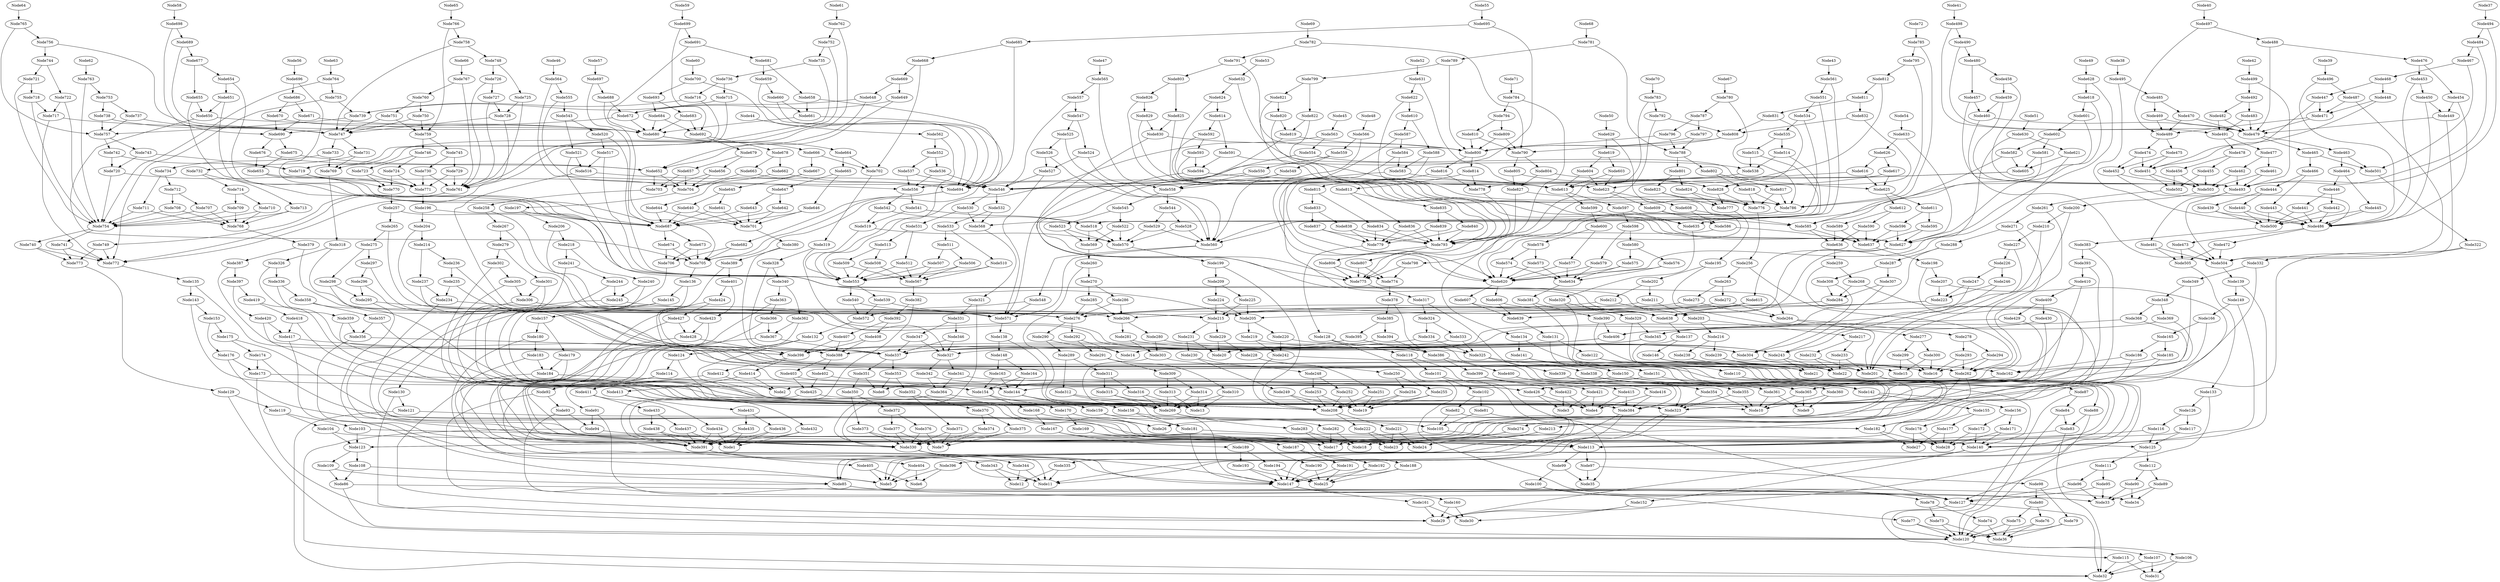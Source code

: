 # Network structure generated by ABC

digraph network {
Node37 -> Node494 [style = solid];
Node38 -> Node495 [style = solid];
Node39 -> Node496 [style = solid];
Node40 -> Node497 [style = solid];
Node41 -> Node498 [style = solid];
Node42 -> Node499 [style = solid];
Node43 -> Node561 [style = solid];
Node44 -> Node562 [style = solid];
Node45 -> Node563 [style = solid];
Node46 -> Node564 [style = solid];
Node47 -> Node565 [style = solid];
Node48 -> Node566 [style = solid];
Node49 -> Node628 [style = solid];
Node50 -> Node629 [style = solid];
Node51 -> Node630 [style = solid];
Node52 -> Node631 [style = solid];
Node53 -> Node632 [style = solid];
Node54 -> Node633 [style = solid];
Node55 -> Node695 [style = solid];
Node56 -> Node696 [style = solid];
Node57 -> Node697 [style = solid];
Node58 -> Node698 [style = solid];
Node59 -> Node699 [style = solid];
Node60 -> Node700 [style = solid];
Node61 -> Node762 [style = solid];
Node62 -> Node763 [style = solid];
Node63 -> Node764 [style = solid];
Node64 -> Node765 [style = solid];
Node65 -> Node766 [style = solid];
Node66 -> Node767 [style = solid];
Node67 -> Node780 [style = solid];
Node68 -> Node781 [style = solid];
Node69 -> Node782 [style = solid];
Node70 -> Node783 [style = solid];
Node71 -> Node784 [style = solid];
Node72 -> Node785 [style = solid];
Node73 -> Node36 [style = solid];
Node73 -> Node120 [style = solid];
Node74 -> Node36 [style = solid];
Node74 -> Node120 [style = solid];
Node75 -> Node36 [style = solid];
Node75 -> Node120 [style = solid];
Node76 -> Node36 [style = solid];
Node76 -> Node120 [style = solid];
Node77 -> Node36 [style = solid];
Node77 -> Node120 [style = solid];
Node78 -> Node74 [style = solid];
Node78 -> Node73 [style = solid];
Node79 -> Node36 [style = solid];
Node79 -> Node120 [style = solid];
Node80 -> Node76 [style = solid];
Node80 -> Node75 [style = solid];
Node81 -> Node105 [style = solid];
Node81 -> Node85 [style = solid];
Node82 -> Node105 [style = solid];
Node82 -> Node85 [style = solid];
Node83 -> Node32 [style = solid];
Node83 -> Node113 [style = solid];
Node84 -> Node120 [style = solid];
Node84 -> Node83 [style = solid];
Node85 -> Node33 [style = solid];
Node85 -> Node34 [style = solid];
Node86 -> Node33 [style = solid];
Node86 -> Node120 [style = solid];
Node87 -> Node120 [style = solid];
Node87 -> Node84 [style = solid];
Node88 -> Node120 [style = solid];
Node88 -> Node83 [style = solid];
Node89 -> Node33 [style = solid];
Node89 -> Node34 [style = solid];
Node90 -> Node33 [style = solid];
Node90 -> Node34 [style = solid];
Node91 -> Node127 [style = solid];
Node91 -> Node94 [style = solid];
Node92 -> Node127 [style = solid];
Node92 -> Node93 [style = solid];
Node93 -> Node127 [style = solid];
Node93 -> Node94 [style = solid];
Node94 -> Node32 [style = solid];
Node94 -> Node113 [style = solid];
Node95 -> Node33 [style = solid];
Node95 -> Node127 [style = solid];
Node96 -> Node33 [style = solid];
Node96 -> Node127 [style = solid];
Node97 -> Node35 [style = solid];
Node97 -> Node98 [style = solid];
Node98 -> Node79 [style = solid];
Node98 -> Node80 [style = solid];
Node99 -> Node35 [style = solid];
Node99 -> Node100 [style = solid];
Node100 -> Node77 [style = solid];
Node100 -> Node78 [style = solid];
Node101 -> Node35 [style = solid];
Node101 -> Node102 [style = solid];
Node102 -> Node81 [style = solid];
Node102 -> Node82 [style = solid];
Node103 -> Node123 [style = solid];
Node103 -> Node113 [style = solid];
Node104 -> Node123 [style = solid];
Node104 -> Node113 [style = solid];
Node105 -> Node123 [style = solid];
Node105 -> Node113 [style = solid];
Node106 -> Node31 [style = solid];
Node106 -> Node32 [style = solid];
Node107 -> Node31 [style = solid];
Node107 -> Node32 [style = solid];
Node108 -> Node86 [style = solid];
Node108 -> Node85 [style = solid];
Node109 -> Node86 [style = solid];
Node109 -> Node85 [style = solid];
Node110 -> Node87 [style = solid];
Node110 -> Node88 [style = solid];
Node111 -> Node95 [style = solid];
Node111 -> Node96 [style = solid];
Node112 -> Node89 [style = solid];
Node112 -> Node90 [style = solid];
Node113 -> Node99 [style = solid];
Node113 -> Node97 [style = solid];
Node114 -> Node92 [style = solid];
Node114 -> Node91 [style = solid];
Node115 -> Node31 [style = solid];
Node115 -> Node32 [style = solid];
Node116 -> Node125 [style = solid];
Node116 -> Node113 [style = solid];
Node117 -> Node125 [style = solid];
Node117 -> Node113 [style = solid];
Node118 -> Node127 [style = solid];
Node118 -> Node101 [style = solid];
Node119 -> Node103 [style = solid];
Node119 -> Node104 [style = solid];
Node120 -> Node106 [style = solid];
Node120 -> Node107 [style = solid];
Node121 -> Node32 [style = solid];
Node121 -> Node105 [style = solid];
Node122 -> Node113 [style = solid];
Node122 -> Node110 [style = solid];
Node123 -> Node108 [style = solid];
Node123 -> Node109 [style = solid];
Node124 -> Node113 [style = solid];
Node124 -> Node114 [style = solid];
Node125 -> Node111 [style = solid];
Node125 -> Node112 [style = solid];
Node126 -> Node116 [style = solid];
Node126 -> Node117 [style = solid];
Node127 -> Node32 [style = solid];
Node127 -> Node115 [style = solid];
Node128 -> Node127 [style = solid];
Node128 -> Node118 [style = solid];
Node129 -> Node120 [style = solid];
Node129 -> Node119 [style = solid];
Node130 -> Node120 [style = solid];
Node130 -> Node121 [style = solid];
Node131 -> Node122 [style = solid];
Node131 -> Node123 [style = solid];
Node132 -> Node124 [style = solid];
Node132 -> Node125 [style = solid];
Node133 -> Node126 [style = solid];
Node133 -> Node127 [style = solid];
Node134 -> Node141 [style = solid];
Node134 -> Node140 [style = solid];
Node135 -> Node143 [style = solid];
Node135 -> Node142 [style = solid];
Node136 -> Node145 [style = solid];
Node136 -> Node144 [style = solid];
Node137 -> Node147 [style = solid];
Node137 -> Node146 [style = solid];
Node138 -> Node147 [style = solid];
Node138 -> Node148 [style = solid];
Node139 -> Node140 [style = solid];
Node139 -> Node149 [style = solid];
Node140 -> Node29 [style = solid];
Node140 -> Node152 [style = solid];
Node141 -> Node151 [style = solid];
Node141 -> Node150 [style = solid];
Node142 -> Node156 [style = solid];
Node142 -> Node155 [style = solid];
Node143 -> Node154 [style = solid];
Node143 -> Node153 [style = solid];
Node144 -> Node159 [style = solid];
Node144 -> Node158 [style = solid];
Node145 -> Node154 [style = solid];
Node145 -> Node157 [style = solid];
Node146 -> Node29 [style = solid];
Node146 -> Node162 [style = solid];
Node147 -> Node161 [style = solid];
Node147 -> Node160 [style = solid];
Node148 -> Node164 [style = solid];
Node148 -> Node163 [style = solid];
Node149 -> Node140 [style = solid];
Node149 -> Node166 [style = solid];
Node150 -> Node142 [style = solid];
Node150 -> Node154 [style = solid];
Node151 -> Node142 [style = solid];
Node151 -> Node154 [style = solid];
Node152 -> Node30 [style = solid];
Node152 -> Node29 [style = solid];
Node153 -> Node175 [style = solid];
Node153 -> Node176 [style = solid];
Node154 -> Node168 [style = solid];
Node154 -> Node170 [style = solid];
Node155 -> Node178 [style = solid];
Node155 -> Node177 [style = solid];
Node156 -> Node172 [style = solid];
Node156 -> Node171 [style = solid];
Node157 -> Node180 [style = solid];
Node157 -> Node179 [style = solid];
Node158 -> Node181 [style = solid];
Node158 -> Node182 [style = solid];
Node159 -> Node181 [style = solid];
Node159 -> Node182 [style = solid];
Node160 -> Node30 [style = solid];
Node160 -> Node29 [style = solid];
Node161 -> Node30 [style = solid];
Node161 -> Node29 [style = solid];
Node162 -> Node144 [style = solid];
Node162 -> Node154 [style = solid];
Node163 -> Node144 [style = solid];
Node163 -> Node154 [style = solid];
Node164 -> Node144 [style = solid];
Node164 -> Node154 [style = solid];
Node165 -> Node186 [style = solid];
Node165 -> Node185 [style = solid];
Node166 -> Node26 [style = solid];
Node166 -> Node165 [style = solid];
Node167 -> Node190 [style = solid];
Node167 -> Node189 [style = solid];
Node168 -> Node26 [style = solid];
Node168 -> Node167 [style = solid];
Node169 -> Node188 [style = solid];
Node169 -> Node187 [style = solid];
Node170 -> Node26 [style = solid];
Node170 -> Node169 [style = solid];
Node171 -> Node28 [style = solid];
Node171 -> Node140 [style = solid];
Node172 -> Node28 [style = solid];
Node172 -> Node140 [style = solid];
Node173 -> Node29 [style = solid];
Node173 -> Node154 [style = solid];
Node174 -> Node140 [style = solid];
Node174 -> Node173 [style = solid];
Node175 -> Node140 [style = solid];
Node175 -> Node174 [style = solid];
Node176 -> Node140 [style = solid];
Node176 -> Node173 [style = solid];
Node177 -> Node28 [style = solid];
Node177 -> Node27 [style = solid];
Node178 -> Node28 [style = solid];
Node178 -> Node27 [style = solid];
Node179 -> Node147 [style = solid];
Node179 -> Node184 [style = solid];
Node180 -> Node147 [style = solid];
Node180 -> Node183 [style = solid];
Node181 -> Node28 [style = solid];
Node181 -> Node147 [style = solid];
Node182 -> Node28 [style = solid];
Node182 -> Node27 [style = solid];
Node183 -> Node147 [style = solid];
Node183 -> Node184 [style = solid];
Node184 -> Node29 [style = solid];
Node184 -> Node154 [style = solid];
Node185 -> Node162 [style = solid];
Node185 -> Node182 [style = solid];
Node186 -> Node162 [style = solid];
Node186 -> Node182 [style = solid];
Node187 -> Node191 [style = solid];
Node187 -> Node192 [style = solid];
Node188 -> Node25 [style = solid];
Node188 -> Node147 [style = solid];
Node189 -> Node193 [style = solid];
Node189 -> Node194 [style = solid];
Node190 -> Node25 [style = solid];
Node190 -> Node147 [style = solid];
Node191 -> Node25 [style = solid];
Node191 -> Node147 [style = solid];
Node192 -> Node25 [style = solid];
Node192 -> Node147 [style = solid];
Node193 -> Node25 [style = solid];
Node193 -> Node147 [style = solid];
Node194 -> Node25 [style = solid];
Node194 -> Node147 [style = solid];
Node195 -> Node202 [style = solid];
Node195 -> Node201 [style = solid];
Node196 -> Node204 [style = solid];
Node196 -> Node203 [style = solid];
Node197 -> Node206 [style = solid];
Node197 -> Node205 [style = solid];
Node198 -> Node208 [style = solid];
Node198 -> Node207 [style = solid];
Node199 -> Node208 [style = solid];
Node199 -> Node209 [style = solid];
Node200 -> Node201 [style = solid];
Node200 -> Node210 [style = solid];
Node201 -> Node23 [style = solid];
Node201 -> Node213 [style = solid];
Node202 -> Node212 [style = solid];
Node202 -> Node211 [style = solid];
Node203 -> Node217 [style = solid];
Node203 -> Node216 [style = solid];
Node204 -> Node215 [style = solid];
Node204 -> Node214 [style = solid];
Node205 -> Node220 [style = solid];
Node205 -> Node219 [style = solid];
Node206 -> Node215 [style = solid];
Node206 -> Node218 [style = solid];
Node207 -> Node23 [style = solid];
Node207 -> Node223 [style = solid];
Node208 -> Node222 [style = solid];
Node208 -> Node221 [style = solid];
Node209 -> Node225 [style = solid];
Node209 -> Node224 [style = solid];
Node210 -> Node201 [style = solid];
Node210 -> Node227 [style = solid];
Node211 -> Node203 [style = solid];
Node211 -> Node215 [style = solid];
Node212 -> Node203 [style = solid];
Node212 -> Node215 [style = solid];
Node213 -> Node24 [style = solid];
Node213 -> Node23 [style = solid];
Node214 -> Node236 [style = solid];
Node214 -> Node237 [style = solid];
Node215 -> Node229 [style = solid];
Node215 -> Node231 [style = solid];
Node216 -> Node239 [style = solid];
Node216 -> Node238 [style = solid];
Node217 -> Node233 [style = solid];
Node217 -> Node232 [style = solid];
Node218 -> Node241 [style = solid];
Node218 -> Node240 [style = solid];
Node219 -> Node242 [style = solid];
Node219 -> Node243 [style = solid];
Node220 -> Node242 [style = solid];
Node220 -> Node243 [style = solid];
Node221 -> Node24 [style = solid];
Node221 -> Node23 [style = solid];
Node222 -> Node24 [style = solid];
Node222 -> Node23 [style = solid];
Node223 -> Node205 [style = solid];
Node223 -> Node215 [style = solid];
Node224 -> Node205 [style = solid];
Node224 -> Node215 [style = solid];
Node225 -> Node205 [style = solid];
Node225 -> Node215 [style = solid];
Node226 -> Node247 [style = solid];
Node226 -> Node246 [style = solid];
Node227 -> Node20 [style = solid];
Node227 -> Node226 [style = solid];
Node228 -> Node251 [style = solid];
Node228 -> Node250 [style = solid];
Node229 -> Node20 [style = solid];
Node229 -> Node228 [style = solid];
Node230 -> Node249 [style = solid];
Node230 -> Node248 [style = solid];
Node231 -> Node20 [style = solid];
Node231 -> Node230 [style = solid];
Node232 -> Node22 [style = solid];
Node232 -> Node201 [style = solid];
Node233 -> Node22 [style = solid];
Node233 -> Node201 [style = solid];
Node234 -> Node23 [style = solid];
Node234 -> Node215 [style = solid];
Node235 -> Node201 [style = solid];
Node235 -> Node234 [style = solid];
Node236 -> Node201 [style = solid];
Node236 -> Node235 [style = solid];
Node237 -> Node201 [style = solid];
Node237 -> Node234 [style = solid];
Node238 -> Node22 [style = solid];
Node238 -> Node21 [style = solid];
Node239 -> Node22 [style = solid];
Node239 -> Node21 [style = solid];
Node240 -> Node208 [style = solid];
Node240 -> Node245 [style = solid];
Node241 -> Node208 [style = solid];
Node241 -> Node244 [style = solid];
Node242 -> Node22 [style = solid];
Node242 -> Node208 [style = solid];
Node243 -> Node22 [style = solid];
Node243 -> Node21 [style = solid];
Node244 -> Node208 [style = solid];
Node244 -> Node245 [style = solid];
Node245 -> Node23 [style = solid];
Node245 -> Node215 [style = solid];
Node246 -> Node223 [style = solid];
Node246 -> Node243 [style = solid];
Node247 -> Node223 [style = solid];
Node247 -> Node243 [style = solid];
Node248 -> Node252 [style = solid];
Node248 -> Node253 [style = solid];
Node249 -> Node19 [style = solid];
Node249 -> Node208 [style = solid];
Node250 -> Node254 [style = solid];
Node250 -> Node255 [style = solid];
Node251 -> Node19 [style = solid];
Node251 -> Node208 [style = solid];
Node252 -> Node19 [style = solid];
Node252 -> Node208 [style = solid];
Node253 -> Node19 [style = solid];
Node253 -> Node208 [style = solid];
Node254 -> Node19 [style = solid];
Node254 -> Node208 [style = solid];
Node255 -> Node19 [style = solid];
Node255 -> Node208 [style = solid];
Node256 -> Node263 [style = solid];
Node256 -> Node262 [style = solid];
Node257 -> Node265 [style = solid];
Node257 -> Node264 [style = solid];
Node258 -> Node267 [style = solid];
Node258 -> Node266 [style = solid];
Node259 -> Node269 [style = solid];
Node259 -> Node268 [style = solid];
Node260 -> Node269 [style = solid];
Node260 -> Node270 [style = solid];
Node261 -> Node262 [style = solid];
Node261 -> Node271 [style = solid];
Node262 -> Node17 [style = solid];
Node262 -> Node274 [style = solid];
Node263 -> Node273 [style = solid];
Node263 -> Node272 [style = solid];
Node264 -> Node278 [style = solid];
Node264 -> Node277 [style = solid];
Node265 -> Node276 [style = solid];
Node265 -> Node275 [style = solid];
Node266 -> Node281 [style = solid];
Node266 -> Node280 [style = solid];
Node267 -> Node276 [style = solid];
Node267 -> Node279 [style = solid];
Node268 -> Node17 [style = solid];
Node268 -> Node284 [style = solid];
Node269 -> Node283 [style = solid];
Node269 -> Node282 [style = solid];
Node270 -> Node286 [style = solid];
Node270 -> Node285 [style = solid];
Node271 -> Node262 [style = solid];
Node271 -> Node288 [style = solid];
Node272 -> Node264 [style = solid];
Node272 -> Node276 [style = solid];
Node273 -> Node264 [style = solid];
Node273 -> Node276 [style = solid];
Node274 -> Node18 [style = solid];
Node274 -> Node17 [style = solid];
Node275 -> Node297 [style = solid];
Node275 -> Node298 [style = solid];
Node276 -> Node290 [style = solid];
Node276 -> Node292 [style = solid];
Node277 -> Node300 [style = solid];
Node277 -> Node299 [style = solid];
Node278 -> Node294 [style = solid];
Node278 -> Node293 [style = solid];
Node279 -> Node302 [style = solid];
Node279 -> Node301 [style = solid];
Node280 -> Node303 [style = solid];
Node280 -> Node304 [style = solid];
Node281 -> Node303 [style = solid];
Node281 -> Node304 [style = solid];
Node282 -> Node18 [style = solid];
Node282 -> Node17 [style = solid];
Node283 -> Node18 [style = solid];
Node283 -> Node17 [style = solid];
Node284 -> Node266 [style = solid];
Node284 -> Node276 [style = solid];
Node285 -> Node266 [style = solid];
Node285 -> Node276 [style = solid];
Node286 -> Node266 [style = solid];
Node286 -> Node276 [style = solid];
Node287 -> Node308 [style = solid];
Node287 -> Node307 [style = solid];
Node288 -> Node14 [style = solid];
Node288 -> Node287 [style = solid];
Node289 -> Node312 [style = solid];
Node289 -> Node311 [style = solid];
Node290 -> Node14 [style = solid];
Node290 -> Node289 [style = solid];
Node291 -> Node310 [style = solid];
Node291 -> Node309 [style = solid];
Node292 -> Node14 [style = solid];
Node292 -> Node291 [style = solid];
Node293 -> Node16 [style = solid];
Node293 -> Node262 [style = solid];
Node294 -> Node16 [style = solid];
Node294 -> Node262 [style = solid];
Node295 -> Node17 [style = solid];
Node295 -> Node276 [style = solid];
Node296 -> Node262 [style = solid];
Node296 -> Node295 [style = solid];
Node297 -> Node262 [style = solid];
Node297 -> Node296 [style = solid];
Node298 -> Node262 [style = solid];
Node298 -> Node295 [style = solid];
Node299 -> Node16 [style = solid];
Node299 -> Node15 [style = solid];
Node300 -> Node16 [style = solid];
Node300 -> Node15 [style = solid];
Node301 -> Node269 [style = solid];
Node301 -> Node306 [style = solid];
Node302 -> Node269 [style = solid];
Node302 -> Node305 [style = solid];
Node303 -> Node16 [style = solid];
Node303 -> Node269 [style = solid];
Node304 -> Node16 [style = solid];
Node304 -> Node15 [style = solid];
Node305 -> Node269 [style = solid];
Node305 -> Node306 [style = solid];
Node306 -> Node17 [style = solid];
Node306 -> Node276 [style = solid];
Node307 -> Node284 [style = solid];
Node307 -> Node304 [style = solid];
Node308 -> Node284 [style = solid];
Node308 -> Node304 [style = solid];
Node309 -> Node313 [style = solid];
Node309 -> Node314 [style = solid];
Node310 -> Node13 [style = solid];
Node310 -> Node269 [style = solid];
Node311 -> Node315 [style = solid];
Node311 -> Node316 [style = solid];
Node312 -> Node13 [style = solid];
Node312 -> Node269 [style = solid];
Node313 -> Node13 [style = solid];
Node313 -> Node269 [style = solid];
Node314 -> Node13 [style = solid];
Node314 -> Node269 [style = solid];
Node315 -> Node13 [style = solid];
Node315 -> Node269 [style = solid];
Node316 -> Node13 [style = solid];
Node316 -> Node269 [style = solid];
Node317 -> Node324 [style = solid];
Node317 -> Node323 [style = solid];
Node318 -> Node326 [style = solid];
Node318 -> Node325 [style = solid];
Node319 -> Node328 [style = solid];
Node319 -> Node327 [style = solid];
Node320 -> Node330 [style = solid];
Node320 -> Node329 [style = solid];
Node321 -> Node330 [style = solid];
Node321 -> Node331 [style = solid];
Node322 -> Node323 [style = solid];
Node322 -> Node332 [style = solid];
Node323 -> Node11 [style = solid];
Node323 -> Node335 [style = solid];
Node324 -> Node334 [style = solid];
Node324 -> Node333 [style = solid];
Node325 -> Node339 [style = solid];
Node325 -> Node338 [style = solid];
Node326 -> Node337 [style = solid];
Node326 -> Node336 [style = solid];
Node327 -> Node342 [style = solid];
Node327 -> Node341 [style = solid];
Node328 -> Node337 [style = solid];
Node328 -> Node340 [style = solid];
Node329 -> Node11 [style = solid];
Node329 -> Node345 [style = solid];
Node330 -> Node344 [style = solid];
Node330 -> Node343 [style = solid];
Node331 -> Node347 [style = solid];
Node331 -> Node346 [style = solid];
Node332 -> Node323 [style = solid];
Node332 -> Node349 [style = solid];
Node333 -> Node325 [style = solid];
Node333 -> Node337 [style = solid];
Node334 -> Node325 [style = solid];
Node334 -> Node337 [style = solid];
Node335 -> Node12 [style = solid];
Node335 -> Node11 [style = solid];
Node336 -> Node358 [style = solid];
Node336 -> Node359 [style = solid];
Node337 -> Node351 [style = solid];
Node337 -> Node353 [style = solid];
Node338 -> Node361 [style = solid];
Node338 -> Node360 [style = solid];
Node339 -> Node355 [style = solid];
Node339 -> Node354 [style = solid];
Node340 -> Node363 [style = solid];
Node340 -> Node362 [style = solid];
Node341 -> Node364 [style = solid];
Node341 -> Node365 [style = solid];
Node342 -> Node364 [style = solid];
Node342 -> Node365 [style = solid];
Node343 -> Node12 [style = solid];
Node343 -> Node11 [style = solid];
Node344 -> Node12 [style = solid];
Node344 -> Node11 [style = solid];
Node345 -> Node327 [style = solid];
Node345 -> Node337 [style = solid];
Node346 -> Node327 [style = solid];
Node346 -> Node337 [style = solid];
Node347 -> Node327 [style = solid];
Node347 -> Node337 [style = solid];
Node348 -> Node369 [style = solid];
Node348 -> Node368 [style = solid];
Node349 -> Node8 [style = solid];
Node349 -> Node348 [style = solid];
Node350 -> Node373 [style = solid];
Node350 -> Node372 [style = solid];
Node351 -> Node8 [style = solid];
Node351 -> Node350 [style = solid];
Node352 -> Node371 [style = solid];
Node352 -> Node370 [style = solid];
Node353 -> Node8 [style = solid];
Node353 -> Node352 [style = solid];
Node354 -> Node10 [style = solid];
Node354 -> Node323 [style = solid];
Node355 -> Node10 [style = solid];
Node355 -> Node323 [style = solid];
Node356 -> Node11 [style = solid];
Node356 -> Node337 [style = solid];
Node357 -> Node323 [style = solid];
Node357 -> Node356 [style = solid];
Node358 -> Node323 [style = solid];
Node358 -> Node357 [style = solid];
Node359 -> Node323 [style = solid];
Node359 -> Node356 [style = solid];
Node360 -> Node10 [style = solid];
Node360 -> Node9 [style = solid];
Node361 -> Node10 [style = solid];
Node361 -> Node9 [style = solid];
Node362 -> Node330 [style = solid];
Node362 -> Node367 [style = solid];
Node363 -> Node330 [style = solid];
Node363 -> Node366 [style = solid];
Node364 -> Node10 [style = solid];
Node364 -> Node330 [style = solid];
Node365 -> Node10 [style = solid];
Node365 -> Node9 [style = solid];
Node366 -> Node330 [style = solid];
Node366 -> Node367 [style = solid];
Node367 -> Node11 [style = solid];
Node367 -> Node337 [style = solid];
Node368 -> Node345 [style = solid];
Node368 -> Node365 [style = solid];
Node369 -> Node345 [style = solid];
Node369 -> Node365 [style = solid];
Node370 -> Node374 [style = solid];
Node370 -> Node375 [style = solid];
Node371 -> Node7 [style = solid];
Node371 -> Node330 [style = solid];
Node372 -> Node376 [style = solid];
Node372 -> Node377 [style = solid];
Node373 -> Node7 [style = solid];
Node373 -> Node330 [style = solid];
Node374 -> Node7 [style = solid];
Node374 -> Node330 [style = solid];
Node375 -> Node7 [style = solid];
Node375 -> Node330 [style = solid];
Node376 -> Node7 [style = solid];
Node376 -> Node330 [style = solid];
Node377 -> Node7 [style = solid];
Node377 -> Node330 [style = solid];
Node378 -> Node385 [style = solid];
Node378 -> Node384 [style = solid];
Node379 -> Node387 [style = solid];
Node379 -> Node386 [style = solid];
Node380 -> Node389 [style = solid];
Node380 -> Node388 [style = solid];
Node381 -> Node391 [style = solid];
Node381 -> Node390 [style = solid];
Node382 -> Node391 [style = solid];
Node382 -> Node392 [style = solid];
Node383 -> Node384 [style = solid];
Node383 -> Node393 [style = solid];
Node384 -> Node5 [style = solid];
Node384 -> Node396 [style = solid];
Node385 -> Node395 [style = solid];
Node385 -> Node394 [style = solid];
Node386 -> Node400 [style = solid];
Node386 -> Node399 [style = solid];
Node387 -> Node398 [style = solid];
Node387 -> Node397 [style = solid];
Node388 -> Node403 [style = solid];
Node388 -> Node402 [style = solid];
Node389 -> Node398 [style = solid];
Node389 -> Node401 [style = solid];
Node390 -> Node5 [style = solid];
Node390 -> Node406 [style = solid];
Node391 -> Node405 [style = solid];
Node391 -> Node404 [style = solid];
Node392 -> Node408 [style = solid];
Node392 -> Node407 [style = solid];
Node393 -> Node384 [style = solid];
Node393 -> Node410 [style = solid];
Node394 -> Node386 [style = solid];
Node394 -> Node398 [style = solid];
Node395 -> Node386 [style = solid];
Node395 -> Node398 [style = solid];
Node396 -> Node6 [style = solid];
Node396 -> Node5 [style = solid];
Node397 -> Node419 [style = solid];
Node397 -> Node420 [style = solid];
Node398 -> Node412 [style = solid];
Node398 -> Node414 [style = solid];
Node399 -> Node422 [style = solid];
Node399 -> Node421 [style = solid];
Node400 -> Node416 [style = solid];
Node400 -> Node415 [style = solid];
Node401 -> Node424 [style = solid];
Node401 -> Node423 [style = solid];
Node402 -> Node425 [style = solid];
Node402 -> Node426 [style = solid];
Node403 -> Node425 [style = solid];
Node403 -> Node426 [style = solid];
Node404 -> Node6 [style = solid];
Node404 -> Node5 [style = solid];
Node405 -> Node6 [style = solid];
Node405 -> Node5 [style = solid];
Node406 -> Node388 [style = solid];
Node406 -> Node398 [style = solid];
Node407 -> Node388 [style = solid];
Node407 -> Node398 [style = solid];
Node408 -> Node388 [style = solid];
Node408 -> Node398 [style = solid];
Node409 -> Node430 [style = solid];
Node409 -> Node429 [style = solid];
Node410 -> Node2 [style = solid];
Node410 -> Node409 [style = solid];
Node411 -> Node434 [style = solid];
Node411 -> Node433 [style = solid];
Node412 -> Node2 [style = solid];
Node412 -> Node411 [style = solid];
Node413 -> Node432 [style = solid];
Node413 -> Node431 [style = solid];
Node414 -> Node2 [style = solid];
Node414 -> Node413 [style = solid];
Node415 -> Node4 [style = solid];
Node415 -> Node384 [style = solid];
Node416 -> Node4 [style = solid];
Node416 -> Node384 [style = solid];
Node417 -> Node5 [style = solid];
Node417 -> Node398 [style = solid];
Node418 -> Node384 [style = solid];
Node418 -> Node417 [style = solid];
Node419 -> Node384 [style = solid];
Node419 -> Node418 [style = solid];
Node420 -> Node384 [style = solid];
Node420 -> Node417 [style = solid];
Node421 -> Node4 [style = solid];
Node421 -> Node3 [style = solid];
Node422 -> Node4 [style = solid];
Node422 -> Node3 [style = solid];
Node423 -> Node391 [style = solid];
Node423 -> Node428 [style = solid];
Node424 -> Node391 [style = solid];
Node424 -> Node427 [style = solid];
Node425 -> Node4 [style = solid];
Node425 -> Node391 [style = solid];
Node426 -> Node4 [style = solid];
Node426 -> Node3 [style = solid];
Node427 -> Node391 [style = solid];
Node427 -> Node428 [style = solid];
Node428 -> Node5 [style = solid];
Node428 -> Node398 [style = solid];
Node429 -> Node406 [style = solid];
Node429 -> Node426 [style = solid];
Node430 -> Node406 [style = solid];
Node430 -> Node426 [style = solid];
Node431 -> Node435 [style = solid];
Node431 -> Node436 [style = solid];
Node432 -> Node1 [style = solid];
Node432 -> Node391 [style = solid];
Node433 -> Node437 [style = solid];
Node433 -> Node438 [style = solid];
Node434 -> Node1 [style = solid];
Node434 -> Node391 [style = solid];
Node435 -> Node1 [style = solid];
Node435 -> Node391 [style = solid];
Node436 -> Node1 [style = solid];
Node436 -> Node391 [style = solid];
Node437 -> Node1 [style = solid];
Node437 -> Node391 [style = solid];
Node438 -> Node1 [style = solid];
Node438 -> Node391 [style = solid];
Node439 -> Node500 [style = solid];
Node439 -> Node486 [style = solid];
Node440 -> Node500 [style = solid];
Node440 -> Node486 [style = solid];
Node441 -> Node500 [style = solid];
Node441 -> Node486 [style = solid];
Node442 -> Node500 [style = solid];
Node442 -> Node486 [style = solid];
Node443 -> Node500 [style = solid];
Node443 -> Node486 [style = solid];
Node444 -> Node440 [style = solid];
Node444 -> Node439 [style = solid];
Node445 -> Node500 [style = solid];
Node445 -> Node486 [style = solid];
Node446 -> Node442 [style = solid];
Node446 -> Node441 [style = solid];
Node447 -> Node471 [style = solid];
Node447 -> Node451 [style = solid];
Node448 -> Node471 [style = solid];
Node448 -> Node451 [style = solid];
Node449 -> Node504 [style = solid];
Node449 -> Node479 [style = solid];
Node450 -> Node486 [style = solid];
Node450 -> Node449 [style = solid];
Node451 -> Node503 [style = solid];
Node451 -> Node502 [style = solid];
Node452 -> Node503 [style = solid];
Node452 -> Node486 [style = solid];
Node453 -> Node486 [style = solid];
Node453 -> Node450 [style = solid];
Node454 -> Node486 [style = solid];
Node454 -> Node449 [style = solid];
Node455 -> Node503 [style = solid];
Node455 -> Node502 [style = solid];
Node456 -> Node503 [style = solid];
Node456 -> Node502 [style = solid];
Node457 -> Node493 [style = solid];
Node457 -> Node460 [style = solid];
Node458 -> Node493 [style = solid];
Node458 -> Node459 [style = solid];
Node459 -> Node493 [style = solid];
Node459 -> Node460 [style = solid];
Node460 -> Node504 [style = solid];
Node460 -> Node479 [style = solid];
Node461 -> Node503 [style = solid];
Node461 -> Node493 [style = solid];
Node462 -> Node503 [style = solid];
Node462 -> Node493 [style = solid];
Node463 -> Node501 [style = solid];
Node463 -> Node464 [style = solid];
Node464 -> Node445 [style = solid];
Node464 -> Node446 [style = solid];
Node465 -> Node501 [style = solid];
Node465 -> Node466 [style = solid];
Node466 -> Node443 [style = solid];
Node466 -> Node444 [style = solid];
Node467 -> Node501 [style = solid];
Node467 -> Node468 [style = solid];
Node468 -> Node447 [style = solid];
Node468 -> Node448 [style = solid];
Node469 -> Node489 [style = solid];
Node469 -> Node479 [style = solid];
Node470 -> Node489 [style = solid];
Node470 -> Node479 [style = solid];
Node471 -> Node489 [style = solid];
Node471 -> Node479 [style = solid];
Node472 -> Node505 [style = solid];
Node472 -> Node504 [style = solid];
Node473 -> Node505 [style = solid];
Node473 -> Node504 [style = solid];
Node474 -> Node452 [style = solid];
Node474 -> Node451 [style = solid];
Node475 -> Node452 [style = solid];
Node475 -> Node451 [style = solid];
Node476 -> Node453 [style = solid];
Node476 -> Node454 [style = solid];
Node477 -> Node461 [style = solid];
Node477 -> Node462 [style = solid];
Node478 -> Node455 [style = solid];
Node478 -> Node456 [style = solid];
Node479 -> Node465 [style = solid];
Node479 -> Node463 [style = solid];
Node480 -> Node458 [style = solid];
Node480 -> Node457 [style = solid];
Node481 -> Node505 [style = solid];
Node481 -> Node504 [style = solid];
Node482 -> Node491 [style = solid];
Node482 -> Node479 [style = solid];
Node483 -> Node491 [style = solid];
Node483 -> Node479 [style = solid];
Node484 -> Node493 [style = solid];
Node484 -> Node467 [style = solid];
Node485 -> Node469 [style = solid];
Node485 -> Node470 [style = solid];
Node486 -> Node472 [style = solid];
Node486 -> Node473 [style = solid];
Node487 -> Node504 [style = solid];
Node487 -> Node471 [style = solid];
Node488 -> Node479 [style = solid];
Node488 -> Node476 [style = solid];
Node489 -> Node474 [style = solid];
Node489 -> Node475 [style = solid];
Node490 -> Node479 [style = solid];
Node490 -> Node480 [style = solid];
Node491 -> Node477 [style = solid];
Node491 -> Node478 [style = solid];
Node492 -> Node482 [style = solid];
Node492 -> Node483 [style = solid];
Node493 -> Node504 [style = solid];
Node493 -> Node481 [style = solid];
Node494 -> Node493 [style = solid];
Node494 -> Node484 [style = solid];
Node495 -> Node486 [style = solid];
Node495 -> Node485 [style = solid];
Node496 -> Node486 [style = solid];
Node496 -> Node487 [style = solid];
Node497 -> Node488 [style = solid];
Node497 -> Node489 [style = solid];
Node498 -> Node490 [style = solid];
Node498 -> Node491 [style = solid];
Node499 -> Node492 [style = solid];
Node499 -> Node493 [style = solid];
Node500 -> Node383 [style = solid];
Node501 -> Node322 [style = solid];
Node502 -> Node261 [style = solid];
Node503 -> Node200 [style = solid];
Node504 -> Node139 [style = solid];
Node505 -> Node133 [style = solid];
Node506 -> Node567 [style = solid];
Node506 -> Node553 [style = solid];
Node507 -> Node567 [style = solid];
Node507 -> Node553 [style = solid];
Node508 -> Node567 [style = solid];
Node508 -> Node553 [style = solid];
Node509 -> Node567 [style = solid];
Node509 -> Node553 [style = solid];
Node510 -> Node567 [style = solid];
Node510 -> Node553 [style = solid];
Node511 -> Node507 [style = solid];
Node511 -> Node506 [style = solid];
Node512 -> Node567 [style = solid];
Node512 -> Node553 [style = solid];
Node513 -> Node509 [style = solid];
Node513 -> Node508 [style = solid];
Node514 -> Node538 [style = solid];
Node514 -> Node518 [style = solid];
Node515 -> Node538 [style = solid];
Node515 -> Node518 [style = solid];
Node516 -> Node571 [style = solid];
Node516 -> Node546 [style = solid];
Node517 -> Node553 [style = solid];
Node517 -> Node516 [style = solid];
Node518 -> Node570 [style = solid];
Node518 -> Node569 [style = solid];
Node519 -> Node570 [style = solid];
Node519 -> Node553 [style = solid];
Node520 -> Node553 [style = solid];
Node520 -> Node517 [style = solid];
Node521 -> Node553 [style = solid];
Node521 -> Node516 [style = solid];
Node522 -> Node570 [style = solid];
Node522 -> Node569 [style = solid];
Node523 -> Node570 [style = solid];
Node523 -> Node569 [style = solid];
Node524 -> Node560 [style = solid];
Node524 -> Node527 [style = solid];
Node525 -> Node560 [style = solid];
Node525 -> Node526 [style = solid];
Node526 -> Node560 [style = solid];
Node526 -> Node527 [style = solid];
Node527 -> Node571 [style = solid];
Node527 -> Node546 [style = solid];
Node528 -> Node570 [style = solid];
Node528 -> Node560 [style = solid];
Node529 -> Node570 [style = solid];
Node529 -> Node560 [style = solid];
Node530 -> Node568 [style = solid];
Node530 -> Node531 [style = solid];
Node531 -> Node512 [style = solid];
Node531 -> Node513 [style = solid];
Node532 -> Node568 [style = solid];
Node532 -> Node533 [style = solid];
Node533 -> Node510 [style = solid];
Node533 -> Node511 [style = solid];
Node534 -> Node568 [style = solid];
Node534 -> Node535 [style = solid];
Node535 -> Node514 [style = solid];
Node535 -> Node515 [style = solid];
Node536 -> Node556 [style = solid];
Node536 -> Node546 [style = solid];
Node537 -> Node556 [style = solid];
Node537 -> Node546 [style = solid];
Node538 -> Node556 [style = solid];
Node538 -> Node546 [style = solid];
Node539 -> Node572 [style = solid];
Node539 -> Node571 [style = solid];
Node540 -> Node572 [style = solid];
Node540 -> Node571 [style = solid];
Node541 -> Node519 [style = solid];
Node541 -> Node518 [style = solid];
Node542 -> Node519 [style = solid];
Node542 -> Node518 [style = solid];
Node543 -> Node520 [style = solid];
Node543 -> Node521 [style = solid];
Node544 -> Node528 [style = solid];
Node544 -> Node529 [style = solid];
Node545 -> Node522 [style = solid];
Node545 -> Node523 [style = solid];
Node546 -> Node532 [style = solid];
Node546 -> Node530 [style = solid];
Node547 -> Node525 [style = solid];
Node547 -> Node524 [style = solid];
Node548 -> Node572 [style = solid];
Node548 -> Node571 [style = solid];
Node549 -> Node558 [style = solid];
Node549 -> Node546 [style = solid];
Node550 -> Node558 [style = solid];
Node550 -> Node546 [style = solid];
Node551 -> Node560 [style = solid];
Node551 -> Node534 [style = solid];
Node552 -> Node536 [style = solid];
Node552 -> Node537 [style = solid];
Node553 -> Node539 [style = solid];
Node553 -> Node540 [style = solid];
Node554 -> Node571 [style = solid];
Node554 -> Node538 [style = solid];
Node555 -> Node546 [style = solid];
Node555 -> Node543 [style = solid];
Node556 -> Node541 [style = solid];
Node556 -> Node542 [style = solid];
Node557 -> Node546 [style = solid];
Node557 -> Node547 [style = solid];
Node558 -> Node544 [style = solid];
Node558 -> Node545 [style = solid];
Node559 -> Node549 [style = solid];
Node559 -> Node550 [style = solid];
Node560 -> Node571 [style = solid];
Node560 -> Node548 [style = solid];
Node561 -> Node560 [style = solid];
Node561 -> Node551 [style = solid];
Node562 -> Node553 [style = solid];
Node562 -> Node552 [style = solid];
Node563 -> Node553 [style = solid];
Node563 -> Node554 [style = solid];
Node564 -> Node555 [style = solid];
Node564 -> Node556 [style = solid];
Node565 -> Node557 [style = solid];
Node565 -> Node558 [style = solid];
Node566 -> Node559 [style = solid];
Node566 -> Node560 [style = solid];
Node567 -> Node382 [style = solid];
Node568 -> Node321 [style = solid];
Node569 -> Node260 [style = solid];
Node570 -> Node199 [style = solid];
Node571 -> Node138 [style = solid];
Node572 -> Node132 [style = solid];
Node573 -> Node634 [style = solid];
Node573 -> Node620 [style = solid];
Node574 -> Node634 [style = solid];
Node574 -> Node620 [style = solid];
Node575 -> Node634 [style = solid];
Node575 -> Node620 [style = solid];
Node576 -> Node634 [style = solid];
Node576 -> Node620 [style = solid];
Node577 -> Node634 [style = solid];
Node577 -> Node620 [style = solid];
Node578 -> Node574 [style = solid];
Node578 -> Node573 [style = solid];
Node579 -> Node634 [style = solid];
Node579 -> Node620 [style = solid];
Node580 -> Node576 [style = solid];
Node580 -> Node575 [style = solid];
Node581 -> Node605 [style = solid];
Node581 -> Node585 [style = solid];
Node582 -> Node605 [style = solid];
Node582 -> Node585 [style = solid];
Node583 -> Node638 [style = solid];
Node583 -> Node613 [style = solid];
Node584 -> Node620 [style = solid];
Node584 -> Node583 [style = solid];
Node585 -> Node637 [style = solid];
Node585 -> Node636 [style = solid];
Node586 -> Node637 [style = solid];
Node586 -> Node620 [style = solid];
Node587 -> Node620 [style = solid];
Node587 -> Node584 [style = solid];
Node588 -> Node620 [style = solid];
Node588 -> Node583 [style = solid];
Node589 -> Node637 [style = solid];
Node589 -> Node636 [style = solid];
Node590 -> Node637 [style = solid];
Node590 -> Node636 [style = solid];
Node591 -> Node627 [style = solid];
Node591 -> Node594 [style = solid];
Node592 -> Node627 [style = solid];
Node592 -> Node593 [style = solid];
Node593 -> Node627 [style = solid];
Node593 -> Node594 [style = solid];
Node594 -> Node638 [style = solid];
Node594 -> Node613 [style = solid];
Node595 -> Node637 [style = solid];
Node595 -> Node627 [style = solid];
Node596 -> Node637 [style = solid];
Node596 -> Node627 [style = solid];
Node597 -> Node635 [style = solid];
Node597 -> Node598 [style = solid];
Node598 -> Node579 [style = solid];
Node598 -> Node580 [style = solid];
Node599 -> Node635 [style = solid];
Node599 -> Node600 [style = solid];
Node600 -> Node577 [style = solid];
Node600 -> Node578 [style = solid];
Node601 -> Node635 [style = solid];
Node601 -> Node602 [style = solid];
Node602 -> Node581 [style = solid];
Node602 -> Node582 [style = solid];
Node603 -> Node623 [style = solid];
Node603 -> Node613 [style = solid];
Node604 -> Node623 [style = solid];
Node604 -> Node613 [style = solid];
Node605 -> Node623 [style = solid];
Node605 -> Node613 [style = solid];
Node606 -> Node639 [style = solid];
Node606 -> Node638 [style = solid];
Node607 -> Node639 [style = solid];
Node607 -> Node638 [style = solid];
Node608 -> Node586 [style = solid];
Node608 -> Node585 [style = solid];
Node609 -> Node586 [style = solid];
Node609 -> Node585 [style = solid];
Node610 -> Node587 [style = solid];
Node610 -> Node588 [style = solid];
Node611 -> Node595 [style = solid];
Node611 -> Node596 [style = solid];
Node612 -> Node589 [style = solid];
Node612 -> Node590 [style = solid];
Node613 -> Node599 [style = solid];
Node613 -> Node597 [style = solid];
Node614 -> Node592 [style = solid];
Node614 -> Node591 [style = solid];
Node615 -> Node639 [style = solid];
Node615 -> Node638 [style = solid];
Node616 -> Node625 [style = solid];
Node616 -> Node613 [style = solid];
Node617 -> Node625 [style = solid];
Node617 -> Node613 [style = solid];
Node618 -> Node627 [style = solid];
Node618 -> Node601 [style = solid];
Node619 -> Node603 [style = solid];
Node619 -> Node604 [style = solid];
Node620 -> Node606 [style = solid];
Node620 -> Node607 [style = solid];
Node621 -> Node638 [style = solid];
Node621 -> Node605 [style = solid];
Node622 -> Node613 [style = solid];
Node622 -> Node610 [style = solid];
Node623 -> Node608 [style = solid];
Node623 -> Node609 [style = solid];
Node624 -> Node613 [style = solid];
Node624 -> Node614 [style = solid];
Node625 -> Node611 [style = solid];
Node625 -> Node612 [style = solid];
Node626 -> Node616 [style = solid];
Node626 -> Node617 [style = solid];
Node627 -> Node638 [style = solid];
Node627 -> Node615 [style = solid];
Node628 -> Node627 [style = solid];
Node628 -> Node618 [style = solid];
Node629 -> Node620 [style = solid];
Node629 -> Node619 [style = solid];
Node630 -> Node620 [style = solid];
Node630 -> Node621 [style = solid];
Node631 -> Node622 [style = solid];
Node631 -> Node623 [style = solid];
Node632 -> Node624 [style = solid];
Node632 -> Node625 [style = solid];
Node633 -> Node626 [style = solid];
Node633 -> Node627 [style = solid];
Node634 -> Node381 [style = solid];
Node635 -> Node320 [style = solid];
Node636 -> Node259 [style = solid];
Node637 -> Node198 [style = solid];
Node638 -> Node137 [style = solid];
Node639 -> Node131 [style = solid];
Node640 -> Node701 [style = solid];
Node640 -> Node687 [style = solid];
Node641 -> Node701 [style = solid];
Node641 -> Node687 [style = solid];
Node642 -> Node701 [style = solid];
Node642 -> Node687 [style = solid];
Node643 -> Node701 [style = solid];
Node643 -> Node687 [style = solid];
Node644 -> Node701 [style = solid];
Node644 -> Node687 [style = solid];
Node645 -> Node641 [style = solid];
Node645 -> Node640 [style = solid];
Node646 -> Node701 [style = solid];
Node646 -> Node687 [style = solid];
Node647 -> Node643 [style = solid];
Node647 -> Node642 [style = solid];
Node648 -> Node672 [style = solid];
Node648 -> Node652 [style = solid];
Node649 -> Node672 [style = solid];
Node649 -> Node652 [style = solid];
Node650 -> Node705 [style = solid];
Node650 -> Node680 [style = solid];
Node651 -> Node687 [style = solid];
Node651 -> Node650 [style = solid];
Node652 -> Node704 [style = solid];
Node652 -> Node703 [style = solid];
Node653 -> Node704 [style = solid];
Node653 -> Node687 [style = solid];
Node654 -> Node687 [style = solid];
Node654 -> Node651 [style = solid];
Node655 -> Node687 [style = solid];
Node655 -> Node650 [style = solid];
Node656 -> Node704 [style = solid];
Node656 -> Node703 [style = solid];
Node657 -> Node704 [style = solid];
Node657 -> Node703 [style = solid];
Node658 -> Node694 [style = solid];
Node658 -> Node661 [style = solid];
Node659 -> Node694 [style = solid];
Node659 -> Node660 [style = solid];
Node660 -> Node694 [style = solid];
Node660 -> Node661 [style = solid];
Node661 -> Node705 [style = solid];
Node661 -> Node680 [style = solid];
Node662 -> Node704 [style = solid];
Node662 -> Node694 [style = solid];
Node663 -> Node704 [style = solid];
Node663 -> Node694 [style = solid];
Node664 -> Node702 [style = solid];
Node664 -> Node665 [style = solid];
Node665 -> Node646 [style = solid];
Node665 -> Node647 [style = solid];
Node666 -> Node702 [style = solid];
Node666 -> Node667 [style = solid];
Node667 -> Node644 [style = solid];
Node667 -> Node645 [style = solid];
Node668 -> Node702 [style = solid];
Node668 -> Node669 [style = solid];
Node669 -> Node648 [style = solid];
Node669 -> Node649 [style = solid];
Node670 -> Node690 [style = solid];
Node670 -> Node680 [style = solid];
Node671 -> Node690 [style = solid];
Node671 -> Node680 [style = solid];
Node672 -> Node690 [style = solid];
Node672 -> Node680 [style = solid];
Node673 -> Node706 [style = solid];
Node673 -> Node705 [style = solid];
Node674 -> Node706 [style = solid];
Node674 -> Node705 [style = solid];
Node675 -> Node653 [style = solid];
Node675 -> Node652 [style = solid];
Node676 -> Node653 [style = solid];
Node676 -> Node652 [style = solid];
Node677 -> Node654 [style = solid];
Node677 -> Node655 [style = solid];
Node678 -> Node662 [style = solid];
Node678 -> Node663 [style = solid];
Node679 -> Node656 [style = solid];
Node679 -> Node657 [style = solid];
Node680 -> Node666 [style = solid];
Node680 -> Node664 [style = solid];
Node681 -> Node659 [style = solid];
Node681 -> Node658 [style = solid];
Node682 -> Node706 [style = solid];
Node682 -> Node705 [style = solid];
Node683 -> Node692 [style = solid];
Node683 -> Node680 [style = solid];
Node684 -> Node692 [style = solid];
Node684 -> Node680 [style = solid];
Node685 -> Node694 [style = solid];
Node685 -> Node668 [style = solid];
Node686 -> Node670 [style = solid];
Node686 -> Node671 [style = solid];
Node687 -> Node673 [style = solid];
Node687 -> Node674 [style = solid];
Node688 -> Node705 [style = solid];
Node688 -> Node672 [style = solid];
Node689 -> Node680 [style = solid];
Node689 -> Node677 [style = solid];
Node690 -> Node675 [style = solid];
Node690 -> Node676 [style = solid];
Node691 -> Node680 [style = solid];
Node691 -> Node681 [style = solid];
Node692 -> Node678 [style = solid];
Node692 -> Node679 [style = solid];
Node693 -> Node683 [style = solid];
Node693 -> Node684 [style = solid];
Node694 -> Node705 [style = solid];
Node694 -> Node682 [style = solid];
Node695 -> Node694 [style = solid];
Node695 -> Node685 [style = solid];
Node696 -> Node687 [style = solid];
Node696 -> Node686 [style = solid];
Node697 -> Node687 [style = solid];
Node697 -> Node688 [style = solid];
Node698 -> Node689 [style = solid];
Node698 -> Node690 [style = solid];
Node699 -> Node691 [style = solid];
Node699 -> Node692 [style = solid];
Node700 -> Node693 [style = solid];
Node700 -> Node694 [style = solid];
Node701 -> Node380 [style = solid];
Node702 -> Node319 [style = solid];
Node703 -> Node258 [style = solid];
Node704 -> Node197 [style = solid];
Node705 -> Node136 [style = solid];
Node706 -> Node130 [style = solid];
Node707 -> Node768 [style = solid];
Node707 -> Node754 [style = solid];
Node708 -> Node768 [style = solid];
Node708 -> Node754 [style = solid];
Node709 -> Node768 [style = solid];
Node709 -> Node754 [style = solid];
Node710 -> Node768 [style = solid];
Node710 -> Node754 [style = solid];
Node711 -> Node768 [style = solid];
Node711 -> Node754 [style = solid];
Node712 -> Node708 [style = solid];
Node712 -> Node707 [style = solid];
Node713 -> Node768 [style = solid];
Node713 -> Node754 [style = solid];
Node714 -> Node710 [style = solid];
Node714 -> Node709 [style = solid];
Node715 -> Node739 [style = solid];
Node715 -> Node719 [style = solid];
Node716 -> Node739 [style = solid];
Node716 -> Node719 [style = solid];
Node717 -> Node772 [style = solid];
Node717 -> Node747 [style = solid];
Node718 -> Node754 [style = solid];
Node718 -> Node717 [style = solid];
Node719 -> Node771 [style = solid];
Node719 -> Node770 [style = solid];
Node720 -> Node771 [style = solid];
Node720 -> Node754 [style = solid];
Node721 -> Node754 [style = solid];
Node721 -> Node718 [style = solid];
Node722 -> Node754 [style = solid];
Node722 -> Node717 [style = solid];
Node723 -> Node771 [style = solid];
Node723 -> Node770 [style = solid];
Node724 -> Node771 [style = solid];
Node724 -> Node770 [style = solid];
Node725 -> Node761 [style = solid];
Node725 -> Node728 [style = solid];
Node726 -> Node761 [style = solid];
Node726 -> Node727 [style = solid];
Node727 -> Node761 [style = solid];
Node727 -> Node728 [style = solid];
Node728 -> Node772 [style = solid];
Node728 -> Node747 [style = solid];
Node729 -> Node771 [style = solid];
Node729 -> Node761 [style = solid];
Node730 -> Node771 [style = solid];
Node730 -> Node761 [style = solid];
Node731 -> Node769 [style = solid];
Node731 -> Node732 [style = solid];
Node732 -> Node713 [style = solid];
Node732 -> Node714 [style = solid];
Node733 -> Node769 [style = solid];
Node733 -> Node734 [style = solid];
Node734 -> Node711 [style = solid];
Node734 -> Node712 [style = solid];
Node735 -> Node769 [style = solid];
Node735 -> Node736 [style = solid];
Node736 -> Node715 [style = solid];
Node736 -> Node716 [style = solid];
Node737 -> Node757 [style = solid];
Node737 -> Node747 [style = solid];
Node738 -> Node757 [style = solid];
Node738 -> Node747 [style = solid];
Node739 -> Node757 [style = solid];
Node739 -> Node747 [style = solid];
Node740 -> Node773 [style = solid];
Node740 -> Node772 [style = solid];
Node741 -> Node773 [style = solid];
Node741 -> Node772 [style = solid];
Node742 -> Node720 [style = solid];
Node742 -> Node719 [style = solid];
Node743 -> Node720 [style = solid];
Node743 -> Node719 [style = solid];
Node744 -> Node721 [style = solid];
Node744 -> Node722 [style = solid];
Node745 -> Node729 [style = solid];
Node745 -> Node730 [style = solid];
Node746 -> Node723 [style = solid];
Node746 -> Node724 [style = solid];
Node747 -> Node733 [style = solid];
Node747 -> Node731 [style = solid];
Node748 -> Node726 [style = solid];
Node748 -> Node725 [style = solid];
Node749 -> Node773 [style = solid];
Node749 -> Node772 [style = solid];
Node750 -> Node759 [style = solid];
Node750 -> Node747 [style = solid];
Node751 -> Node759 [style = solid];
Node751 -> Node747 [style = solid];
Node752 -> Node761 [style = solid];
Node752 -> Node735 [style = solid];
Node753 -> Node737 [style = solid];
Node753 -> Node738 [style = solid];
Node754 -> Node740 [style = solid];
Node754 -> Node741 [style = solid];
Node755 -> Node772 [style = solid];
Node755 -> Node739 [style = solid];
Node756 -> Node747 [style = solid];
Node756 -> Node744 [style = solid];
Node757 -> Node742 [style = solid];
Node757 -> Node743 [style = solid];
Node758 -> Node747 [style = solid];
Node758 -> Node748 [style = solid];
Node759 -> Node745 [style = solid];
Node759 -> Node746 [style = solid];
Node760 -> Node750 [style = solid];
Node760 -> Node751 [style = solid];
Node761 -> Node772 [style = solid];
Node761 -> Node749 [style = solid];
Node762 -> Node761 [style = solid];
Node762 -> Node752 [style = solid];
Node763 -> Node754 [style = solid];
Node763 -> Node753 [style = solid];
Node764 -> Node754 [style = solid];
Node764 -> Node755 [style = solid];
Node765 -> Node756 [style = solid];
Node765 -> Node757 [style = solid];
Node766 -> Node758 [style = solid];
Node766 -> Node759 [style = solid];
Node767 -> Node760 [style = solid];
Node767 -> Node761 [style = solid];
Node768 -> Node379 [style = solid];
Node769 -> Node318 [style = solid];
Node770 -> Node257 [style = solid];
Node771 -> Node196 [style = solid];
Node772 -> Node135 [style = solid];
Node773 -> Node129 [style = solid];
Node774 -> Node378 [style = solid];
Node775 -> Node317 [style = solid];
Node776 -> Node256 [style = solid];
Node777 -> Node195 [style = solid];
Node778 -> Node134 [style = solid];
Node779 -> Node128 [style = solid];
Node780 -> Node787 [style = solid];
Node780 -> Node786 [style = solid];
Node781 -> Node789 [style = solid];
Node781 -> Node788 [style = solid];
Node782 -> Node791 [style = solid];
Node782 -> Node790 [style = solid];
Node783 -> Node793 [style = solid];
Node783 -> Node792 [style = solid];
Node784 -> Node793 [style = solid];
Node784 -> Node794 [style = solid];
Node785 -> Node786 [style = solid];
Node785 -> Node795 [style = solid];
Node786 -> Node775 [style = solid];
Node786 -> Node798 [style = solid];
Node787 -> Node797 [style = solid];
Node787 -> Node796 [style = solid];
Node788 -> Node802 [style = solid];
Node788 -> Node801 [style = solid];
Node789 -> Node800 [style = solid];
Node789 -> Node799 [style = solid];
Node790 -> Node805 [style = solid];
Node790 -> Node804 [style = solid];
Node791 -> Node800 [style = solid];
Node791 -> Node803 [style = solid];
Node792 -> Node775 [style = solid];
Node792 -> Node808 [style = solid];
Node793 -> Node807 [style = solid];
Node793 -> Node806 [style = solid];
Node794 -> Node810 [style = solid];
Node794 -> Node809 [style = solid];
Node795 -> Node786 [style = solid];
Node795 -> Node812 [style = solid];
Node796 -> Node788 [style = solid];
Node796 -> Node800 [style = solid];
Node797 -> Node788 [style = solid];
Node797 -> Node800 [style = solid];
Node798 -> Node774 [style = solid];
Node798 -> Node775 [style = solid];
Node799 -> Node821 [style = solid];
Node799 -> Node822 [style = solid];
Node800 -> Node814 [style = solid];
Node800 -> Node816 [style = solid];
Node801 -> Node824 [style = solid];
Node801 -> Node823 [style = solid];
Node802 -> Node818 [style = solid];
Node802 -> Node817 [style = solid];
Node803 -> Node826 [style = solid];
Node803 -> Node825 [style = solid];
Node804 -> Node827 [style = solid];
Node804 -> Node828 [style = solid];
Node805 -> Node827 [style = solid];
Node805 -> Node828 [style = solid];
Node806 -> Node774 [style = solid];
Node806 -> Node775 [style = solid];
Node807 -> Node774 [style = solid];
Node807 -> Node775 [style = solid];
Node808 -> Node790 [style = solid];
Node808 -> Node800 [style = solid];
Node809 -> Node790 [style = solid];
Node809 -> Node800 [style = solid];
Node810 -> Node790 [style = solid];
Node810 -> Node800 [style = solid];
Node811 -> Node832 [style = solid];
Node811 -> Node831 [style = solid];
Node812 -> Node778 [style = solid];
Node812 -> Node811 [style = solid];
Node813 -> Node836 [style = solid];
Node813 -> Node835 [style = solid];
Node814 -> Node778 [style = solid];
Node814 -> Node813 [style = solid];
Node815 -> Node834 [style = solid];
Node815 -> Node833 [style = solid];
Node816 -> Node778 [style = solid];
Node816 -> Node815 [style = solid];
Node817 -> Node776 [style = solid];
Node817 -> Node786 [style = solid];
Node818 -> Node776 [style = solid];
Node818 -> Node786 [style = solid];
Node819 -> Node775 [style = solid];
Node819 -> Node800 [style = solid];
Node820 -> Node786 [style = solid];
Node820 -> Node819 [style = solid];
Node821 -> Node786 [style = solid];
Node821 -> Node820 [style = solid];
Node822 -> Node786 [style = solid];
Node822 -> Node819 [style = solid];
Node823 -> Node776 [style = solid];
Node823 -> Node777 [style = solid];
Node824 -> Node776 [style = solid];
Node824 -> Node777 [style = solid];
Node825 -> Node793 [style = solid];
Node825 -> Node830 [style = solid];
Node826 -> Node793 [style = solid];
Node826 -> Node829 [style = solid];
Node827 -> Node776 [style = solid];
Node827 -> Node793 [style = solid];
Node828 -> Node776 [style = solid];
Node828 -> Node777 [style = solid];
Node829 -> Node793 [style = solid];
Node829 -> Node830 [style = solid];
Node830 -> Node775 [style = solid];
Node830 -> Node800 [style = solid];
Node831 -> Node808 [style = solid];
Node831 -> Node828 [style = solid];
Node832 -> Node808 [style = solid];
Node832 -> Node828 [style = solid];
Node833 -> Node837 [style = solid];
Node833 -> Node838 [style = solid];
Node834 -> Node779 [style = solid];
Node834 -> Node793 [style = solid];
Node835 -> Node839 [style = solid];
Node835 -> Node840 [style = solid];
Node836 -> Node779 [style = solid];
Node836 -> Node793 [style = solid];
Node837 -> Node779 [style = solid];
Node837 -> Node793 [style = solid];
Node838 -> Node779 [style = solid];
Node838 -> Node793 [style = solid];
Node839 -> Node779 [style = solid];
Node839 -> Node793 [style = solid];
Node840 -> Node779 [style = solid];
Node840 -> Node793 [style = solid];
}

